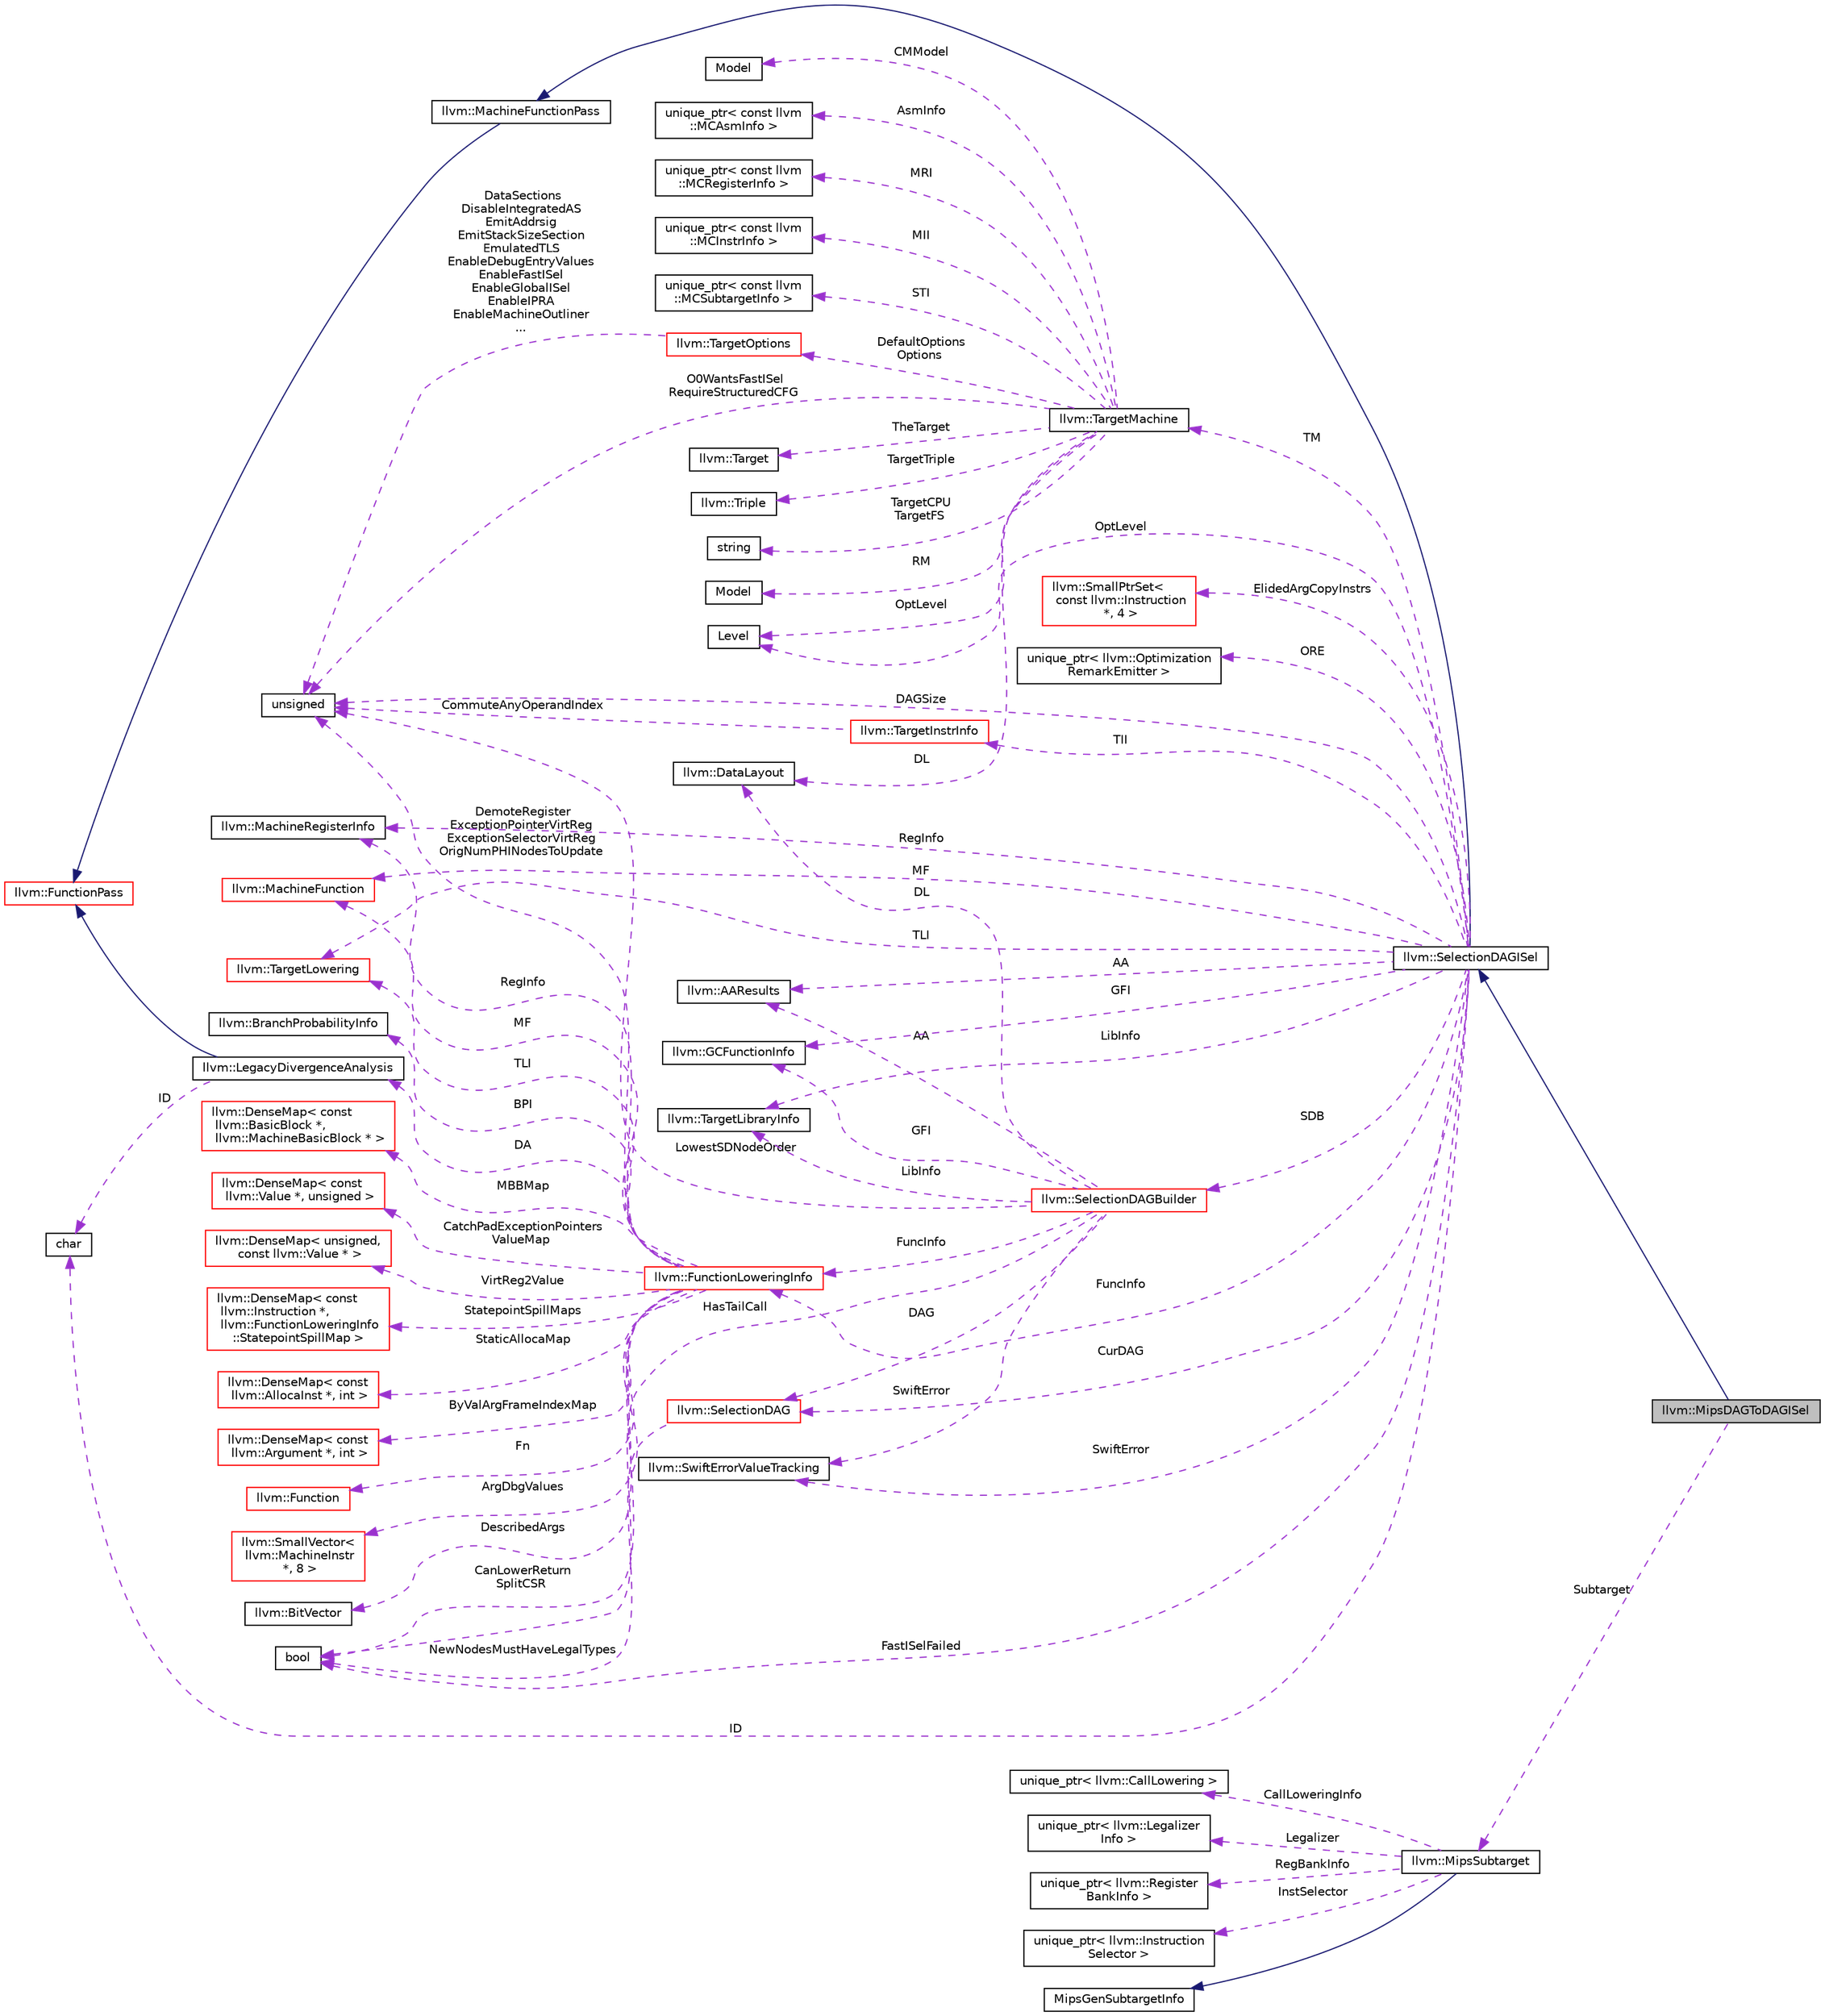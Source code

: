 digraph "llvm::MipsDAGToDAGISel"
{
 // LATEX_PDF_SIZE
  bgcolor="transparent";
  edge [fontname="Helvetica",fontsize="10",labelfontname="Helvetica",labelfontsize="10"];
  node [fontname="Helvetica",fontsize="10",shape="box"];
  rankdir="LR";
  Node1 [label="llvm::MipsDAGToDAGISel",height=0.2,width=0.4,color="black", fillcolor="grey75", style="filled", fontcolor="black",tooltip=" "];
  Node2 -> Node1 [dir="back",color="midnightblue",fontsize="10",style="solid",fontname="Helvetica"];
  Node2 [label="llvm::SelectionDAGISel",height=0.2,width=0.4,color="black",URL="$classllvm_1_1SelectionDAGISel.html",tooltip="SelectionDAGISel - This is the common base class used for SelectionDAG-based pattern-matching instruc..."];
  Node3 -> Node2 [dir="back",color="midnightblue",fontsize="10",style="solid",fontname="Helvetica"];
  Node3 [label="llvm::MachineFunctionPass",height=0.2,width=0.4,color="black",URL="$classllvm_1_1MachineFunctionPass.html",tooltip="MachineFunctionPass - This class adapts the FunctionPass interface to allow convenient creation of pa..."];
  Node4 -> Node3 [dir="back",color="midnightblue",fontsize="10",style="solid",fontname="Helvetica"];
  Node4 [label="llvm::FunctionPass",height=0.2,width=0.4,color="red",URL="$classllvm_1_1FunctionPass.html",tooltip="FunctionPass class - This class is used to implement most global optimizations."];
  Node6 -> Node2 [dir="back",color="darkorchid3",fontsize="10",style="dashed",label=" TM" ,fontname="Helvetica"];
  Node6 [label="llvm::TargetMachine",height=0.2,width=0.4,color="black",URL="$classllvm_1_1TargetMachine.html",tooltip="Primary interface to the complete machine description for the target machine."];
  Node7 -> Node6 [dir="back",color="darkorchid3",fontsize="10",style="dashed",label=" TheTarget" ,fontname="Helvetica"];
  Node7 [label="llvm::Target",height=0.2,width=0.4,color="black",URL="$classllvm_1_1Target.html",tooltip="Target - Wrapper for Target specific information."];
  Node8 -> Node6 [dir="back",color="darkorchid3",fontsize="10",style="dashed",label=" DL" ,fontname="Helvetica"];
  Node8 [label="llvm::DataLayout",height=0.2,width=0.4,color="black",URL="$classllvm_1_1DataLayout.html",tooltip="A parsed version of the target data layout string in and methods for querying it."];
  Node9 -> Node6 [dir="back",color="darkorchid3",fontsize="10",style="dashed",label=" TargetTriple" ,fontname="Helvetica"];
  Node9 [label="llvm::Triple",height=0.2,width=0.4,color="black",URL="$classllvm_1_1Triple.html",tooltip="Triple - Helper class for working with autoconf configuration names."];
  Node10 -> Node6 [dir="back",color="darkorchid3",fontsize="10",style="dashed",label=" TargetCPU\nTargetFS" ,fontname="Helvetica"];
  Node10 [label="string",height=0.2,width=0.4,color="black",tooltip=" "];
  Node11 -> Node6 [dir="back",color="darkorchid3",fontsize="10",style="dashed",label=" RM" ,fontname="Helvetica"];
  Node11 [label="Model",height=0.2,width=0.4,color="black",tooltip=" "];
  Node12 -> Node6 [dir="back",color="darkorchid3",fontsize="10",style="dashed",label=" CMModel" ,fontname="Helvetica"];
  Node12 [label="Model",height=0.2,width=0.4,color="black",tooltip=" "];
  Node13 -> Node6 [dir="back",color="darkorchid3",fontsize="10",style="dashed",label=" OptLevel" ,fontname="Helvetica"];
  Node13 [label="Level",height=0.2,width=0.4,color="black",tooltip=" "];
  Node14 -> Node6 [dir="back",color="darkorchid3",fontsize="10",style="dashed",label=" AsmInfo" ,fontname="Helvetica"];
  Node14 [label="unique_ptr\< const llvm\l::MCAsmInfo \>",height=0.2,width=0.4,color="black",tooltip=" "];
  Node15 -> Node6 [dir="back",color="darkorchid3",fontsize="10",style="dashed",label=" MRI" ,fontname="Helvetica"];
  Node15 [label="unique_ptr\< const llvm\l::MCRegisterInfo \>",height=0.2,width=0.4,color="black",tooltip=" "];
  Node16 -> Node6 [dir="back",color="darkorchid3",fontsize="10",style="dashed",label=" MII" ,fontname="Helvetica"];
  Node16 [label="unique_ptr\< const llvm\l::MCInstrInfo \>",height=0.2,width=0.4,color="black",tooltip=" "];
  Node17 -> Node6 [dir="back",color="darkorchid3",fontsize="10",style="dashed",label=" STI" ,fontname="Helvetica"];
  Node17 [label="unique_ptr\< const llvm\l::MCSubtargetInfo \>",height=0.2,width=0.4,color="black",tooltip=" "];
  Node18 -> Node6 [dir="back",color="darkorchid3",fontsize="10",style="dashed",label=" O0WantsFastISel\nRequireStructuredCFG" ,fontname="Helvetica"];
  Node18 [label="unsigned",height=0.2,width=0.4,color="black",URL="$classunsigned.html",tooltip=" "];
  Node19 -> Node6 [dir="back",color="darkorchid3",fontsize="10",style="dashed",label=" DefaultOptions\nOptions" ,fontname="Helvetica"];
  Node19 [label="llvm::TargetOptions",height=0.2,width=0.4,color="red",URL="$classllvm_1_1TargetOptions.html",tooltip=" "];
  Node18 -> Node19 [dir="back",color="darkorchid3",fontsize="10",style="dashed",label=" DataSections\nDisableIntegratedAS\nEmitAddrsig\nEmitStackSizeSection\nEmulatedTLS\nEnableDebugEntryValues\nEnableFastISel\nEnableGlobalISel\nEnableIPRA\nEnableMachineOutliner\n..." ,fontname="Helvetica"];
  Node33 -> Node2 [dir="back",color="darkorchid3",fontsize="10",style="dashed",label=" LibInfo" ,fontname="Helvetica"];
  Node33 [label="llvm::TargetLibraryInfo",height=0.2,width=0.4,color="black",URL="$classllvm_1_1TargetLibraryInfo.html",tooltip="Provides information about what library functions are available for the current target."];
  Node34 -> Node2 [dir="back",color="darkorchid3",fontsize="10",style="dashed",label=" FuncInfo" ,fontname="Helvetica"];
  Node34 [label="llvm::FunctionLoweringInfo",height=0.2,width=0.4,color="red",URL="$classllvm_1_1FunctionLoweringInfo.html",tooltip="FunctionLoweringInfo - This contains information that is global to a function that is used when lower..."];
  Node35 -> Node34 [dir="back",color="darkorchid3",fontsize="10",style="dashed",label=" Fn" ,fontname="Helvetica"];
  Node35 [label="llvm::Function",height=0.2,width=0.4,color="red",URL="$classllvm_1_1Function.html",tooltip=" "];
  Node51 -> Node34 [dir="back",color="darkorchid3",fontsize="10",style="dashed",label=" MF" ,fontname="Helvetica"];
  Node51 [label="llvm::MachineFunction",height=0.2,width=0.4,color="red",URL="$classllvm_1_1MachineFunction.html",tooltip=" "];
  Node67 -> Node34 [dir="back",color="darkorchid3",fontsize="10",style="dashed",label=" TLI" ,fontname="Helvetica"];
  Node67 [label="llvm::TargetLowering",height=0.2,width=0.4,color="red",URL="$classllvm_1_1TargetLowering.html",tooltip="This class defines information used to lower LLVM code to legal SelectionDAG operators that the targe..."];
  Node70 -> Node34 [dir="back",color="darkorchid3",fontsize="10",style="dashed",label=" RegInfo" ,fontname="Helvetica"];
  Node70 [label="llvm::MachineRegisterInfo",height=0.2,width=0.4,color="black",URL="$classllvm_1_1MachineRegisterInfo.html",tooltip="MachineRegisterInfo - Keep track of information for virtual and physical registers,..."];
  Node71 -> Node34 [dir="back",color="darkorchid3",fontsize="10",style="dashed",label=" BPI" ,fontname="Helvetica"];
  Node71 [label="llvm::BranchProbabilityInfo",height=0.2,width=0.4,color="black",URL="$classllvm_1_1BranchProbabilityInfo.html",tooltip="Analysis providing branch probability information."];
  Node72 -> Node34 [dir="back",color="darkorchid3",fontsize="10",style="dashed",label=" DA" ,fontname="Helvetica"];
  Node72 [label="llvm::LegacyDivergenceAnalysis",height=0.2,width=0.4,color="black",URL="$classllvm_1_1LegacyDivergenceAnalysis.html",tooltip=" "];
  Node4 -> Node72 [dir="back",color="midnightblue",fontsize="10",style="solid",fontname="Helvetica"];
  Node61 -> Node72 [dir="back",color="darkorchid3",fontsize="10",style="dashed",label=" ID" ,fontname="Helvetica"];
  Node61 [label="char",height=0.2,width=0.4,color="black",URL="$classchar.html",tooltip=" "];
  Node30 -> Node34 [dir="back",color="darkorchid3",fontsize="10",style="dashed",label=" CanLowerReturn\nSplitCSR" ,fontname="Helvetica"];
  Node30 [label="bool",height=0.2,width=0.4,color="black",URL="$classbool.html",tooltip=" "];
  Node18 -> Node34 [dir="back",color="darkorchid3",fontsize="10",style="dashed",label=" DemoteRegister\nExceptionPointerVirtReg\nExceptionSelectorVirtReg\nOrigNumPHINodesToUpdate" ,fontname="Helvetica"];
  Node73 -> Node34 [dir="back",color="darkorchid3",fontsize="10",style="dashed",label=" MBBMap" ,fontname="Helvetica"];
  Node73 [label="llvm::DenseMap\< const\l llvm::BasicBlock *,\l llvm::MachineBasicBlock * \>",height=0.2,width=0.4,color="red",URL="$classllvm_1_1DenseMap.html",tooltip=" "];
  Node78 -> Node34 [dir="back",color="darkorchid3",fontsize="10",style="dashed",label=" CatchPadExceptionPointers\nValueMap" ,fontname="Helvetica"];
  Node78 [label="llvm::DenseMap\< const\l llvm::Value *, unsigned \>",height=0.2,width=0.4,color="red",URL="$classllvm_1_1DenseMap.html",tooltip=" "];
  Node80 -> Node34 [dir="back",color="darkorchid3",fontsize="10",style="dashed",label=" VirtReg2Value" ,fontname="Helvetica"];
  Node80 [label="llvm::DenseMap\< unsigned,\l const llvm::Value * \>",height=0.2,width=0.4,color="red",URL="$classllvm_1_1DenseMap.html",tooltip=" "];
  Node82 -> Node34 [dir="back",color="darkorchid3",fontsize="10",style="dashed",label=" StatepointSpillMaps" ,fontname="Helvetica"];
  Node82 [label="llvm::DenseMap\< const\l llvm::Instruction *,\l llvm::FunctionLoweringInfo\l::StatepointSpillMap \>",height=0.2,width=0.4,color="red",URL="$classllvm_1_1DenseMap.html",tooltip=" "];
  Node84 -> Node34 [dir="back",color="darkorchid3",fontsize="10",style="dashed",label=" StaticAllocaMap" ,fontname="Helvetica"];
  Node84 [label="llvm::DenseMap\< const\l llvm::AllocaInst *, int \>",height=0.2,width=0.4,color="red",URL="$classllvm_1_1DenseMap.html",tooltip=" "];
  Node86 -> Node34 [dir="back",color="darkorchid3",fontsize="10",style="dashed",label=" ByValArgFrameIndexMap" ,fontname="Helvetica"];
  Node86 [label="llvm::DenseMap\< const\l llvm::Argument *, int \>",height=0.2,width=0.4,color="red",URL="$classllvm_1_1DenseMap.html",tooltip=" "];
  Node88 -> Node34 [dir="back",color="darkorchid3",fontsize="10",style="dashed",label=" ArgDbgValues" ,fontname="Helvetica"];
  Node88 [label="llvm::SmallVector\<\l llvm::MachineInstr\l *, 8 \>",height=0.2,width=0.4,color="red",URL="$classllvm_1_1SmallVector.html",tooltip=" "];
  Node91 -> Node34 [dir="back",color="darkorchid3",fontsize="10",style="dashed",label=" DescribedArgs" ,fontname="Helvetica"];
  Node91 [label="llvm::BitVector",height=0.2,width=0.4,color="black",URL="$classllvm_1_1BitVector.html",tooltip=" "];
  Node119 -> Node2 [dir="back",color="darkorchid3",fontsize="10",style="dashed",label=" SwiftError" ,fontname="Helvetica"];
  Node119 [label="llvm::SwiftErrorValueTracking",height=0.2,width=0.4,color="black",URL="$classllvm_1_1SwiftErrorValueTracking.html",tooltip=" "];
  Node51 -> Node2 [dir="back",color="darkorchid3",fontsize="10",style="dashed",label=" MF" ,fontname="Helvetica"];
  Node70 -> Node2 [dir="back",color="darkorchid3",fontsize="10",style="dashed",label=" RegInfo" ,fontname="Helvetica"];
  Node120 -> Node2 [dir="back",color="darkorchid3",fontsize="10",style="dashed",label=" CurDAG" ,fontname="Helvetica"];
  Node120 [label="llvm::SelectionDAG",height=0.2,width=0.4,color="red",URL="$classllvm_1_1SelectionDAG.html",tooltip="This is used to represent a portion of an LLVM function in a low-level Data Dependence DAG representa..."];
  Node30 -> Node120 [dir="back",color="darkorchid3",fontsize="10",style="dashed",label=" NewNodesMustHaveLegalTypes" ,fontname="Helvetica"];
  Node122 -> Node2 [dir="back",color="darkorchid3",fontsize="10",style="dashed",label=" SDB" ,fontname="Helvetica"];
  Node122 [label="llvm::SelectionDAGBuilder",height=0.2,width=0.4,color="red",URL="$classllvm_1_1SelectionDAGBuilder.html",tooltip="SelectionDAGBuilder - This is the common target-independent lowering implementation that is parameter..."];
  Node18 -> Node122 [dir="back",color="darkorchid3",fontsize="10",style="dashed",label=" LowestSDNodeOrder" ,fontname="Helvetica"];
  Node120 -> Node122 [dir="back",color="darkorchid3",fontsize="10",style="dashed",label=" DAG" ,fontname="Helvetica"];
  Node8 -> Node122 [dir="back",color="darkorchid3",fontsize="10",style="dashed",label=" DL" ,fontname="Helvetica"];
  Node127 -> Node122 [dir="back",color="darkorchid3",fontsize="10",style="dashed",label=" AA" ,fontname="Helvetica"];
  Node127 [label="llvm::AAResults",height=0.2,width=0.4,color="black",URL="$classllvm_1_1AAResults.html",tooltip=" "];
  Node33 -> Node122 [dir="back",color="darkorchid3",fontsize="10",style="dashed",label=" LibInfo" ,fontname="Helvetica"];
  Node34 -> Node122 [dir="back",color="darkorchid3",fontsize="10",style="dashed",label=" FuncInfo" ,fontname="Helvetica"];
  Node119 -> Node122 [dir="back",color="darkorchid3",fontsize="10",style="dashed",label=" SwiftError" ,fontname="Helvetica"];
  Node132 -> Node122 [dir="back",color="darkorchid3",fontsize="10",style="dashed",label=" GFI" ,fontname="Helvetica"];
  Node132 [label="llvm::GCFunctionInfo",height=0.2,width=0.4,color="black",URL="$classllvm_1_1GCFunctionInfo.html",tooltip="Garbage collection metadata for a single function."];
  Node30 -> Node122 [dir="back",color="darkorchid3",fontsize="10",style="dashed",label=" HasTailCall" ,fontname="Helvetica"];
  Node127 -> Node2 [dir="back",color="darkorchid3",fontsize="10",style="dashed",label=" AA" ,fontname="Helvetica"];
  Node132 -> Node2 [dir="back",color="darkorchid3",fontsize="10",style="dashed",label=" GFI" ,fontname="Helvetica"];
  Node13 -> Node2 [dir="back",color="darkorchid3",fontsize="10",style="dashed",label=" OptLevel" ,fontname="Helvetica"];
  Node225 -> Node2 [dir="back",color="darkorchid3",fontsize="10",style="dashed",label=" TII" ,fontname="Helvetica"];
  Node225 [label="llvm::TargetInstrInfo",height=0.2,width=0.4,color="red",URL="$classllvm_1_1TargetInstrInfo.html",tooltip="TargetInstrInfo - Interface to description of machine instruction set."];
  Node18 -> Node225 [dir="back",color="darkorchid3",fontsize="10",style="dashed",label=" CommuteAnyOperandIndex" ,fontname="Helvetica"];
  Node67 -> Node2 [dir="back",color="darkorchid3",fontsize="10",style="dashed",label=" TLI" ,fontname="Helvetica"];
  Node30 -> Node2 [dir="back",color="darkorchid3",fontsize="10",style="dashed",label=" FastISelFailed" ,fontname="Helvetica"];
  Node227 -> Node2 [dir="back",color="darkorchid3",fontsize="10",style="dashed",label=" ElidedArgCopyInstrs" ,fontname="Helvetica"];
  Node227 [label="llvm::SmallPtrSet\<\l const llvm::Instruction\l *, 4 \>",height=0.2,width=0.4,color="red",URL="$classllvm_1_1SmallPtrSet.html",tooltip=" "];
  Node229 -> Node2 [dir="back",color="darkorchid3",fontsize="10",style="dashed",label=" ORE" ,fontname="Helvetica"];
  Node229 [label="unique_ptr\< llvm::Optimization\lRemarkEmitter \>",height=0.2,width=0.4,color="black",tooltip=" "];
  Node61 -> Node2 [dir="back",color="darkorchid3",fontsize="10",style="dashed",label=" ID" ,fontname="Helvetica"];
  Node18 -> Node2 [dir="back",color="darkorchid3",fontsize="10",style="dashed",label=" DAGSize" ,fontname="Helvetica"];
  Node230 -> Node1 [dir="back",color="darkorchid3",fontsize="10",style="dashed",label=" Subtarget" ,fontname="Helvetica"];
  Node230 [label="llvm::MipsSubtarget",height=0.2,width=0.4,color="black",URL="$classllvm_1_1MipsSubtarget.html",tooltip=" "];
  Node231 -> Node230 [dir="back",color="midnightblue",fontsize="10",style="solid",fontname="Helvetica"];
  Node231 [label="MipsGenSubtargetInfo",height=0.2,width=0.4,color="black",URL="$classMipsGenSubtargetInfo.html",tooltip=" "];
  Node232 -> Node230 [dir="back",color="darkorchid3",fontsize="10",style="dashed",label=" CallLoweringInfo" ,fontname="Helvetica"];
  Node232 [label="unique_ptr\< llvm::CallLowering \>",height=0.2,width=0.4,color="black",tooltip=" "];
  Node233 -> Node230 [dir="back",color="darkorchid3",fontsize="10",style="dashed",label=" Legalizer" ,fontname="Helvetica"];
  Node233 [label="unique_ptr\< llvm::Legalizer\lInfo \>",height=0.2,width=0.4,color="black",tooltip=" "];
  Node234 -> Node230 [dir="back",color="darkorchid3",fontsize="10",style="dashed",label=" RegBankInfo" ,fontname="Helvetica"];
  Node234 [label="unique_ptr\< llvm::Register\lBankInfo \>",height=0.2,width=0.4,color="black",tooltip=" "];
  Node235 -> Node230 [dir="back",color="darkorchid3",fontsize="10",style="dashed",label=" InstSelector" ,fontname="Helvetica"];
  Node235 [label="unique_ptr\< llvm::Instruction\lSelector \>",height=0.2,width=0.4,color="black",tooltip=" "];
}
